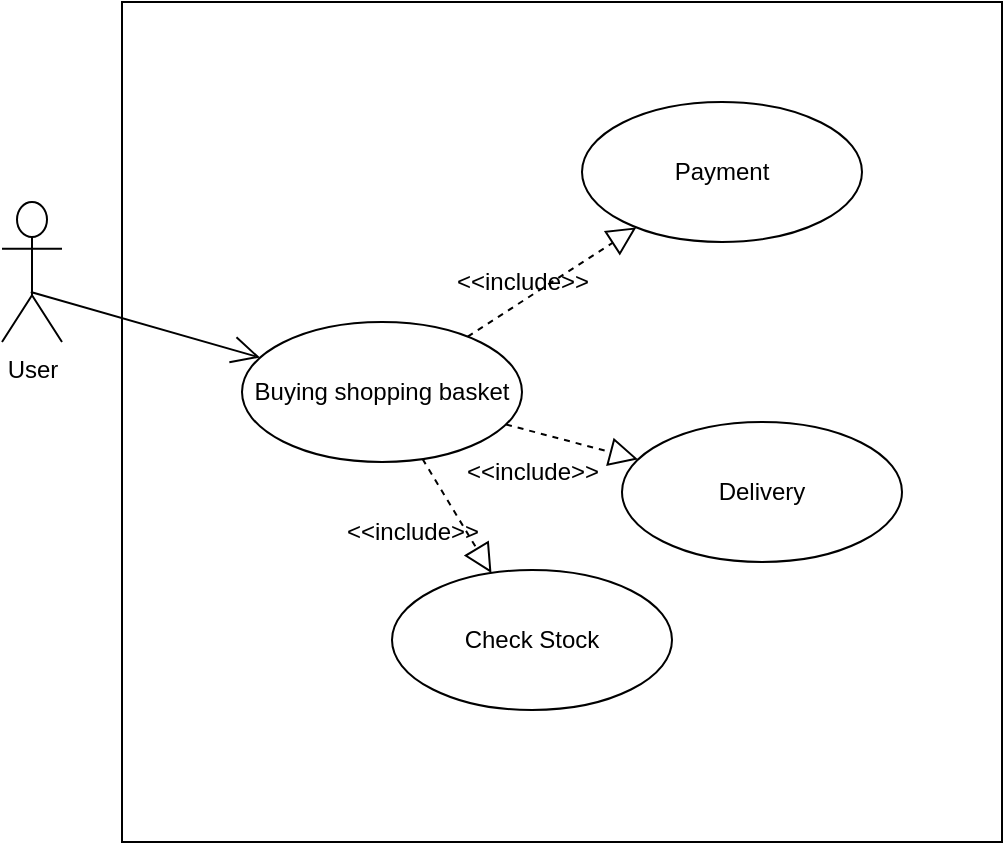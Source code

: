 <mxfile version="21.1.2" type="device">
  <diagram name="‫עמוד-1‬" id="K9jutKRGrJGvbPf_lbFL">
    <mxGraphModel dx="1036" dy="606" grid="1" gridSize="10" guides="1" tooltips="1" connect="1" arrows="1" fold="1" page="1" pageScale="1" pageWidth="1169" pageHeight="827" math="0" shadow="0">
      <root>
        <mxCell id="0" />
        <mxCell id="1" parent="0" />
        <mxCell id="QsAXiCs4Mjsu8Ni3mbg5-1" value="" style="rounded=0;whiteSpace=wrap;html=1;" parent="1" vertex="1">
          <mxGeometry x="220" y="130" width="440" height="420" as="geometry" />
        </mxCell>
        <mxCell id="QsAXiCs4Mjsu8Ni3mbg5-2" value="User" style="shape=umlActor;verticalLabelPosition=bottom;verticalAlign=top;html=1;" parent="1" vertex="1">
          <mxGeometry x="160" y="230" width="30" height="70" as="geometry" />
        </mxCell>
        <mxCell id="QsAXiCs4Mjsu8Ni3mbg5-3" value="Buying shopping basket" style="ellipse;whiteSpace=wrap;html=1;" parent="1" vertex="1">
          <mxGeometry x="280" y="290" width="140" height="70" as="geometry" />
        </mxCell>
        <mxCell id="QsAXiCs4Mjsu8Ni3mbg5-6" value="Payment" style="ellipse;whiteSpace=wrap;html=1;" parent="1" vertex="1">
          <mxGeometry x="450" y="180" width="140" height="70" as="geometry" />
        </mxCell>
        <mxCell id="QsAXiCs4Mjsu8Ni3mbg5-7" value="Delivery" style="ellipse;whiteSpace=wrap;html=1;" parent="1" vertex="1">
          <mxGeometry x="470" y="340" width="140" height="70" as="geometry" />
        </mxCell>
        <mxCell id="QsAXiCs4Mjsu8Ni3mbg5-9" value="" style="endArrow=open;endFill=1;endSize=12;html=1;rounded=0;exitX=0.48;exitY=0.643;exitDx=0;exitDy=0;exitPerimeter=0;" parent="1" source="QsAXiCs4Mjsu8Ni3mbg5-2" target="QsAXiCs4Mjsu8Ni3mbg5-3" edge="1">
          <mxGeometry width="160" relative="1" as="geometry">
            <mxPoint x="450" y="310" as="sourcePoint" />
            <mxPoint x="610" y="310" as="targetPoint" />
          </mxGeometry>
        </mxCell>
        <mxCell id="QsAXiCs4Mjsu8Ni3mbg5-10" value="" style="endArrow=block;dashed=1;endFill=0;endSize=12;html=1;rounded=0;" parent="1" source="QsAXiCs4Mjsu8Ni3mbg5-3" target="QsAXiCs4Mjsu8Ni3mbg5-6" edge="1">
          <mxGeometry width="160" relative="1" as="geometry">
            <mxPoint x="450" y="310" as="sourcePoint" />
            <mxPoint x="610" y="310" as="targetPoint" />
          </mxGeometry>
        </mxCell>
        <mxCell id="QsAXiCs4Mjsu8Ni3mbg5-11" value="&amp;lt;&amp;lt;include&amp;gt;&amp;gt;" style="text;html=1;align=center;verticalAlign=middle;resizable=0;points=[];autosize=1;strokeColor=none;fillColor=none;" parent="1" vertex="1">
          <mxGeometry x="375" y="255" width="90" height="30" as="geometry" />
        </mxCell>
        <mxCell id="QsAXiCs4Mjsu8Ni3mbg5-12" value="" style="endArrow=block;dashed=1;endFill=0;endSize=12;html=1;rounded=0;" parent="1" source="QsAXiCs4Mjsu8Ni3mbg5-3" target="QsAXiCs4Mjsu8Ni3mbg5-7" edge="1">
          <mxGeometry width="160" relative="1" as="geometry">
            <mxPoint x="402.859" y="307.327" as="sourcePoint" />
            <mxPoint x="487.199" y="252.695" as="targetPoint" />
          </mxGeometry>
        </mxCell>
        <mxCell id="QsAXiCs4Mjsu8Ni3mbg5-13" value="&amp;lt;&amp;lt;include&amp;gt;&amp;gt;" style="text;html=1;align=center;verticalAlign=middle;resizable=0;points=[];autosize=1;strokeColor=none;fillColor=none;" parent="1" vertex="1">
          <mxGeometry x="380" y="350" width="90" height="30" as="geometry" />
        </mxCell>
        <mxCell id="HZfa5Tze-J6677yJo-RC-1" value="Check Stock" style="ellipse;whiteSpace=wrap;html=1;" vertex="1" parent="1">
          <mxGeometry x="355" y="414" width="140" height="70" as="geometry" />
        </mxCell>
        <mxCell id="HZfa5Tze-J6677yJo-RC-2" value="&amp;lt;&amp;lt;include&amp;gt;&amp;gt;" style="text;html=1;align=center;verticalAlign=middle;resizable=0;points=[];autosize=1;strokeColor=none;fillColor=none;" vertex="1" parent="1">
          <mxGeometry x="320" y="380" width="90" height="30" as="geometry" />
        </mxCell>
        <mxCell id="HZfa5Tze-J6677yJo-RC-3" value="" style="endArrow=block;dashed=1;endFill=0;endSize=12;html=1;rounded=0;" edge="1" parent="1" source="QsAXiCs4Mjsu8Ni3mbg5-3" target="HZfa5Tze-J6677yJo-RC-1">
          <mxGeometry width="160" relative="1" as="geometry">
            <mxPoint x="422" y="351" as="sourcePoint" />
            <mxPoint x="488" y="369" as="targetPoint" />
          </mxGeometry>
        </mxCell>
      </root>
    </mxGraphModel>
  </diagram>
</mxfile>
